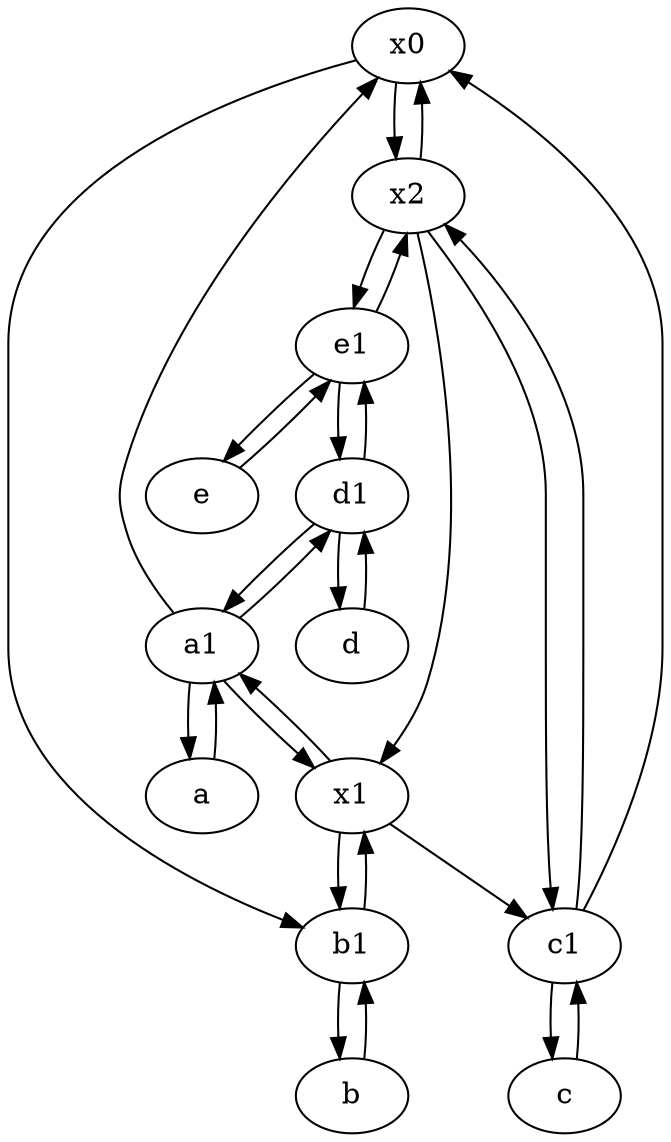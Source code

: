 digraph  {
	x0;
	e1 [pos="25,45!"];
	x1;
	a1 [pos="40,15!"];
	x2;
	a [pos="40,10!"];
	c1 [pos="30,15!"];
	b [pos="50,20!"];
	d [pos="20,30!"];
	e [pos="30,50!"];
	b1 [pos="45,20!"];
	c [pos="20,10!"];
	d1 [pos="25,30!"];
	x2 -> c1;
	a1 -> x1;
	d1 -> d;
	c -> c1;
	x0 -> x2;
	c1 -> c;
	a1 -> d1;
	c1 -> x0;
	e1 -> x2;
	a -> a1;
	x1 -> c1;
	d1 -> e1;
	e -> e1;
	b1 -> b;
	x2 -> x1;
	c1 -> x2;
	x1 -> b1;
	x2 -> e1;
	x2 -> x0;
	x1 -> a1;
	d -> d1;
	e1 -> e;
	b -> b1;
	a1 -> a;
	e1 -> d1;
	a1 -> x0;
	x0 -> b1;
	b1 -> x1;
	d1 -> a1;

	}